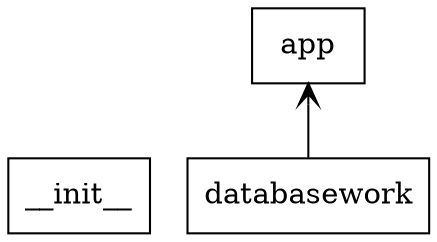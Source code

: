digraph "packages_app.py" {
rankdir=BT
charset="utf-8"
"__init__" [color="black", label="__init__", shape="box", style="solid"];
"app" [color="black", label="app", shape="box", style="solid"];
"databasework" [color="black", label="databasework", shape="box", style="solid"];
"databasework" -> "app" [arrowhead="open", arrowtail="none"];
}

